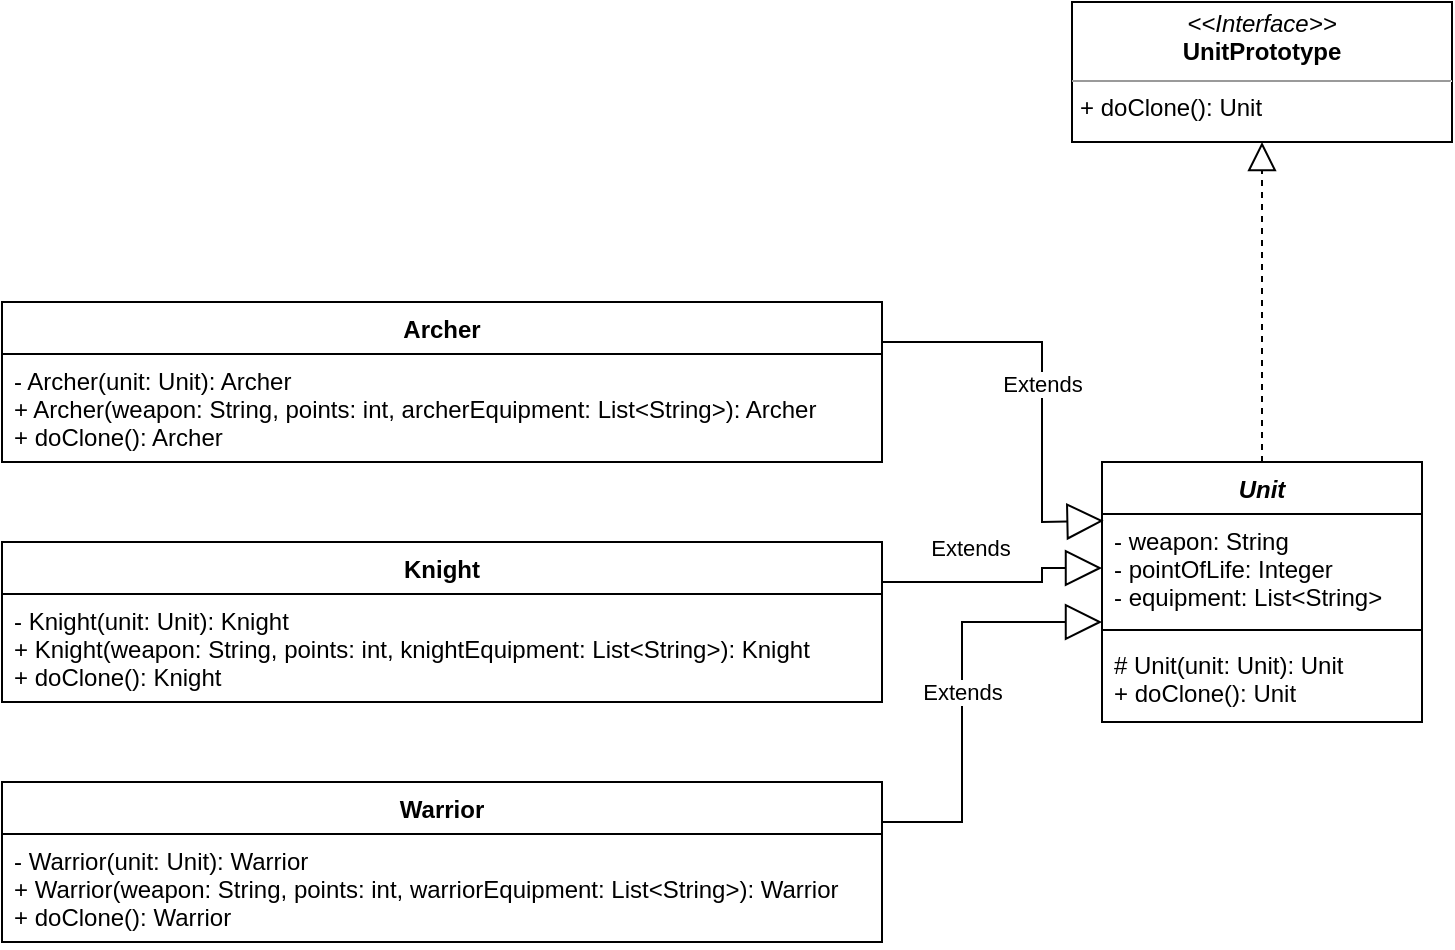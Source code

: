 <mxfile version="20.5.3" type="embed"><diagram id="23iRSUPoRavnBvh4doch" name="Page-1"><mxGraphModel dx="237" dy="341" grid="1" gridSize="10" guides="1" tooltips="1" connect="1" arrows="1" fold="1" page="1" pageScale="1" pageWidth="827" pageHeight="1169" math="0" shadow="0"><root><mxCell id="0"/><mxCell id="1" parent="0"/><mxCell id="2" value="&lt;p style=&quot;margin:0px;margin-top:4px;text-align:center;&quot;&gt;&lt;i&gt;&amp;lt;&amp;lt;Interface&amp;gt;&amp;gt;&lt;/i&gt;&lt;br&gt;&lt;b&gt;UnitPrototype&lt;/b&gt;&lt;/p&gt;&lt;hr size=&quot;1&quot;&gt;&lt;p style=&quot;margin:0px;margin-left:4px;&quot;&gt;&lt;span style=&quot;background-color: initial;&quot;&gt;+ doClone(): Unit&lt;/span&gt;&lt;/p&gt;" style="verticalAlign=top;align=left;overflow=fill;fontSize=12;fontFamily=Helvetica;html=1;" parent="1" vertex="1"><mxGeometry x="575" y="130" width="190" height="70" as="geometry"/></mxCell><mxCell id="3" value="Unit" style="swimlane;fontStyle=3;align=center;verticalAlign=top;childLayout=stackLayout;horizontal=1;startSize=26;horizontalStack=0;resizeParent=1;resizeParentMax=0;resizeLast=0;collapsible=1;marginBottom=0;" parent="1" vertex="1"><mxGeometry x="590" y="360" width="160" height="130" as="geometry"/></mxCell><mxCell id="4" value="- weapon: String&#10;- pointOfLife: Integer&#10;- equipment: List&lt;String&gt;" style="text;strokeColor=none;fillColor=none;align=left;verticalAlign=top;spacingLeft=4;spacingRight=4;overflow=hidden;rotatable=0;points=[[0,0.5],[1,0.5]];portConstraint=eastwest;" parent="3" vertex="1"><mxGeometry y="26" width="160" height="54" as="geometry"/></mxCell><mxCell id="5" value="" style="line;strokeWidth=1;fillColor=none;align=left;verticalAlign=middle;spacingTop=-1;spacingLeft=3;spacingRight=3;rotatable=0;labelPosition=right;points=[];portConstraint=eastwest;strokeColor=inherit;" parent="3" vertex="1"><mxGeometry y="80" width="160" height="8" as="geometry"/></mxCell><mxCell id="6" value="# Unit(unit: Unit): Unit&#10;+ doClone(): Unit" style="text;strokeColor=none;fillColor=none;align=left;verticalAlign=top;spacingLeft=4;spacingRight=4;overflow=hidden;rotatable=0;points=[[0,0.5],[1,0.5]];portConstraint=eastwest;" parent="3" vertex="1"><mxGeometry y="88" width="160" height="42" as="geometry"/></mxCell><mxCell id="7" value="Archer" style="swimlane;fontStyle=1;align=center;verticalAlign=top;childLayout=stackLayout;horizontal=1;startSize=26;horizontalStack=0;resizeParent=1;resizeParentMax=0;resizeLast=0;collapsible=1;marginBottom=0;" parent="1" vertex="1"><mxGeometry x="40" y="280" width="440" height="80" as="geometry"/></mxCell><mxCell id="10" value="- Archer(unit: Unit): Archer&#10;+ Archer(weapon: String, points: int, archerEquipment: List&lt;String&gt;): Archer&#10;+ doClone(): Archer" style="text;strokeColor=none;fillColor=none;align=left;verticalAlign=top;spacingLeft=4;spacingRight=4;overflow=hidden;rotatable=0;points=[[0,0.5],[1,0.5]];portConstraint=eastwest;" parent="7" vertex="1"><mxGeometry y="26" width="440" height="54" as="geometry"/></mxCell><mxCell id="15" value="" style="endArrow=block;dashed=1;endFill=0;endSize=12;html=1;rounded=0;exitX=0.5;exitY=0;exitDx=0;exitDy=0;" parent="1" target="2" edge="1" source="3"><mxGeometry width="160" relative="1" as="geometry"><mxPoint x="360" y="133" as="sourcePoint"/><mxPoint x="490" y="260" as="targetPoint"/></mxGeometry></mxCell><mxCell id="19" value="Knight" style="swimlane;fontStyle=1;align=center;verticalAlign=top;childLayout=stackLayout;horizontal=1;startSize=26;horizontalStack=0;resizeParent=1;resizeParentMax=0;resizeLast=0;collapsible=1;marginBottom=0;" vertex="1" parent="1"><mxGeometry x="40" y="400" width="440" height="80" as="geometry"/></mxCell><mxCell id="20" value="- Knight(unit: Unit): Knight&#10;+ Knight(weapon: String, points: int, knightEquipment: List&lt;String&gt;): Knight&#10;+ doClone(): Knight" style="text;strokeColor=none;fillColor=none;align=left;verticalAlign=top;spacingLeft=4;spacingRight=4;overflow=hidden;rotatable=0;points=[[0,0.5],[1,0.5]];portConstraint=eastwest;" vertex="1" parent="19"><mxGeometry y="26" width="440" height="54" as="geometry"/></mxCell><mxCell id="21" value="Warrior" style="swimlane;fontStyle=1;align=center;verticalAlign=top;childLayout=stackLayout;horizontal=1;startSize=26;horizontalStack=0;resizeParent=1;resizeParentMax=0;resizeLast=0;collapsible=1;marginBottom=0;" vertex="1" parent="1"><mxGeometry x="40" y="520" width="440" height="80" as="geometry"/></mxCell><mxCell id="22" value="- Warrior(unit: Unit): Warrior&#10;+ Warrior(weapon: String, points: int, warriorEquipment: List&lt;String&gt;): Warrior&#10;+ doClone(): Warrior" style="text;strokeColor=none;fillColor=none;align=left;verticalAlign=top;spacingLeft=4;spacingRight=4;overflow=hidden;rotatable=0;points=[[0,0.5],[1,0.5]];portConstraint=eastwest;" vertex="1" parent="21"><mxGeometry y="26" width="440" height="54" as="geometry"/></mxCell><mxCell id="24" value="Extends" style="endArrow=block;endSize=16;endFill=0;html=1;rounded=0;exitX=1;exitY=0.25;exitDx=0;exitDy=0;entryX=0.005;entryY=0.063;entryDx=0;entryDy=0;entryPerimeter=0;" edge="1" parent="1" source="7" target="4"><mxGeometry width="160" relative="1" as="geometry"><mxPoint x="430" y="360" as="sourcePoint"/><mxPoint x="590" y="360" as="targetPoint"/><Array as="points"><mxPoint x="560" y="300"/><mxPoint x="560" y="390"/></Array></mxGeometry></mxCell><mxCell id="25" value="Extends" style="endArrow=block;endSize=16;endFill=0;html=1;rounded=0;exitX=1;exitY=0.25;exitDx=0;exitDy=0;entryX=0;entryY=0.5;entryDx=0;entryDy=0;" edge="1" parent="1" source="19" target="4"><mxGeometry x="-0.253" y="17" width="160" relative="1" as="geometry"><mxPoint x="450" y="430" as="sourcePoint"/><mxPoint x="610" y="430" as="targetPoint"/><Array as="points"><mxPoint x="520" y="420"/><mxPoint x="560" y="420"/><mxPoint x="560" y="413"/></Array><mxPoint as="offset"/></mxGeometry></mxCell><mxCell id="26" value="Extends" style="endArrow=block;endSize=16;endFill=0;html=1;rounded=0;exitX=1;exitY=0.25;exitDx=0;exitDy=0;entryX=0;entryY=1;entryDx=0;entryDy=0;entryPerimeter=0;" edge="1" parent="1" source="21" target="4"><mxGeometry width="160" relative="1" as="geometry"><mxPoint x="460" y="480" as="sourcePoint"/><mxPoint x="620" y="480" as="targetPoint"/><Array as="points"><mxPoint x="520" y="540"/><mxPoint x="520" y="440"/></Array></mxGeometry></mxCell></root></mxGraphModel></diagram></mxfile>
